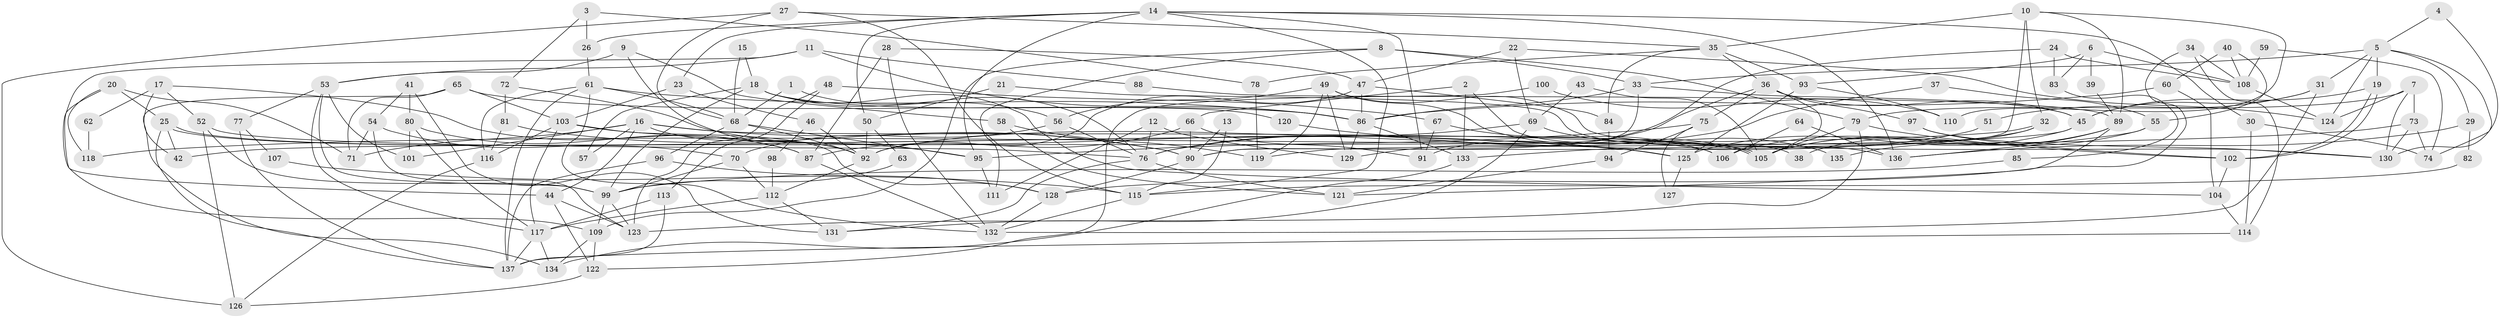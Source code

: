 // coarse degree distribution, {8: 0.04819277108433735, 3: 0.1566265060240964, 5: 0.21686746987951808, 6: 0.14457831325301204, 7: 0.08433734939759036, 10: 0.03614457831325301, 4: 0.1927710843373494, 2: 0.07228915662650602, 9: 0.03614457831325301, 11: 0.012048192771084338}
// Generated by graph-tools (version 1.1) at 2025/37/03/04/25 23:37:09]
// undirected, 137 vertices, 274 edges
graph export_dot {
  node [color=gray90,style=filled];
  1;
  2;
  3;
  4;
  5;
  6;
  7;
  8;
  9;
  10;
  11;
  12;
  13;
  14;
  15;
  16;
  17;
  18;
  19;
  20;
  21;
  22;
  23;
  24;
  25;
  26;
  27;
  28;
  29;
  30;
  31;
  32;
  33;
  34;
  35;
  36;
  37;
  38;
  39;
  40;
  41;
  42;
  43;
  44;
  45;
  46;
  47;
  48;
  49;
  50;
  51;
  52;
  53;
  54;
  55;
  56;
  57;
  58;
  59;
  60;
  61;
  62;
  63;
  64;
  65;
  66;
  67;
  68;
  69;
  70;
  71;
  72;
  73;
  74;
  75;
  76;
  77;
  78;
  79;
  80;
  81;
  82;
  83;
  84;
  85;
  86;
  87;
  88;
  89;
  90;
  91;
  92;
  93;
  94;
  95;
  96;
  97;
  98;
  99;
  100;
  101;
  102;
  103;
  104;
  105;
  106;
  107;
  108;
  109;
  110;
  111;
  112;
  113;
  114;
  115;
  116;
  117;
  118;
  119;
  120;
  121;
  122;
  123;
  124;
  125;
  126;
  127;
  128;
  129;
  130;
  131;
  132;
  133;
  134;
  135;
  136;
  137;
  1 -- 76;
  1 -- 68;
  2 -- 133;
  2 -- 66;
  2 -- 38;
  3 -- 78;
  3 -- 26;
  3 -- 72;
  4 -- 5;
  4 -- 130;
  5 -- 31;
  5 -- 19;
  5 -- 29;
  5 -- 33;
  5 -- 74;
  5 -- 124;
  6 -- 108;
  6 -- 93;
  6 -- 39;
  6 -- 83;
  7 -- 124;
  7 -- 79;
  7 -- 73;
  7 -- 130;
  8 -- 79;
  8 -- 33;
  8 -- 109;
  8 -- 111;
  9 -- 92;
  9 -- 53;
  9 -- 58;
  10 -- 90;
  10 -- 89;
  10 -- 32;
  10 -- 35;
  10 -- 110;
  11 -- 86;
  11 -- 44;
  11 -- 53;
  11 -- 88;
  12 -- 129;
  12 -- 76;
  12 -- 111;
  13 -- 115;
  13 -- 90;
  14 -- 95;
  14 -- 30;
  14 -- 23;
  14 -- 26;
  14 -- 50;
  14 -- 91;
  14 -- 115;
  14 -- 136;
  15 -- 68;
  15 -- 18;
  16 -- 101;
  16 -- 71;
  16 -- 44;
  16 -- 57;
  16 -- 90;
  16 -- 92;
  16 -- 106;
  17 -- 87;
  17 -- 52;
  17 -- 42;
  17 -- 62;
  18 -- 99;
  18 -- 56;
  18 -- 57;
  18 -- 104;
  18 -- 120;
  19 -- 45;
  19 -- 102;
  19 -- 102;
  20 -- 71;
  20 -- 25;
  20 -- 109;
  20 -- 118;
  21 -- 136;
  21 -- 50;
  22 -- 69;
  22 -- 47;
  22 -- 124;
  23 -- 103;
  23 -- 46;
  24 -- 91;
  24 -- 108;
  24 -- 83;
  25 -- 42;
  25 -- 105;
  25 -- 105;
  25 -- 137;
  26 -- 61;
  27 -- 115;
  27 -- 126;
  27 -- 35;
  27 -- 68;
  28 -- 47;
  28 -- 87;
  28 -- 132;
  29 -- 136;
  29 -- 82;
  30 -- 74;
  30 -- 114;
  31 -- 45;
  31 -- 132;
  31 -- 51;
  32 -- 133;
  32 -- 38;
  32 -- 42;
  33 -- 90;
  33 -- 45;
  33 -- 86;
  34 -- 114;
  34 -- 128;
  34 -- 108;
  35 -- 36;
  35 -- 78;
  35 -- 84;
  35 -- 93;
  36 -- 105;
  36 -- 45;
  36 -- 75;
  36 -- 97;
  36 -- 129;
  37 -- 76;
  37 -- 55;
  39 -- 89;
  40 -- 108;
  40 -- 60;
  40 -- 55;
  41 -- 131;
  41 -- 80;
  41 -- 54;
  43 -- 69;
  43 -- 105;
  44 -- 123;
  44 -- 122;
  45 -- 119;
  45 -- 125;
  46 -- 92;
  46 -- 98;
  47 -- 92;
  47 -- 86;
  47 -- 84;
  48 -- 113;
  48 -- 123;
  48 -- 67;
  49 -- 129;
  49 -- 56;
  49 -- 105;
  49 -- 119;
  49 -- 130;
  50 -- 92;
  50 -- 63;
  51 -- 92;
  52 -- 99;
  52 -- 126;
  52 -- 76;
  53 -- 99;
  53 -- 77;
  53 -- 101;
  53 -- 117;
  54 -- 123;
  54 -- 70;
  54 -- 71;
  55 -- 105;
  55 -- 136;
  56 -- 70;
  56 -- 76;
  58 -- 119;
  58 -- 121;
  59 -- 108;
  59 -- 74;
  60 -- 86;
  60 -- 104;
  61 -- 86;
  61 -- 68;
  61 -- 116;
  61 -- 132;
  61 -- 137;
  62 -- 118;
  63 -- 99;
  64 -- 136;
  64 -- 106;
  65 -- 103;
  65 -- 134;
  65 -- 71;
  65 -- 86;
  66 -- 90;
  66 -- 91;
  66 -- 87;
  67 -- 106;
  67 -- 91;
  68 -- 95;
  68 -- 92;
  68 -- 96;
  69 -- 76;
  69 -- 131;
  69 -- 135;
  70 -- 112;
  70 -- 99;
  72 -- 81;
  72 -- 95;
  73 -- 130;
  73 -- 74;
  73 -- 118;
  75 -- 95;
  75 -- 94;
  75 -- 127;
  76 -- 121;
  76 -- 131;
  77 -- 137;
  77 -- 107;
  78 -- 119;
  79 -- 105;
  79 -- 102;
  79 -- 123;
  80 -- 87;
  80 -- 117;
  80 -- 101;
  81 -- 90;
  81 -- 116;
  82 -- 115;
  83 -- 85;
  84 -- 94;
  85 -- 99;
  86 -- 129;
  86 -- 133;
  87 -- 132;
  88 -- 89;
  89 -- 121;
  89 -- 105;
  89 -- 106;
  89 -- 135;
  90 -- 128;
  92 -- 112;
  93 -- 125;
  93 -- 110;
  94 -- 121;
  95 -- 111;
  96 -- 137;
  96 -- 128;
  97 -- 130;
  97 -- 102;
  98 -- 112;
  99 -- 109;
  99 -- 123;
  100 -- 122;
  100 -- 110;
  102 -- 104;
  103 -- 128;
  103 -- 117;
  103 -- 116;
  103 -- 125;
  104 -- 114;
  107 -- 115;
  108 -- 124;
  109 -- 122;
  109 -- 134;
  112 -- 117;
  112 -- 131;
  113 -- 117;
  113 -- 137;
  114 -- 137;
  115 -- 132;
  116 -- 126;
  117 -- 137;
  117 -- 134;
  120 -- 125;
  122 -- 126;
  125 -- 127;
  128 -- 132;
  133 -- 134;
}
